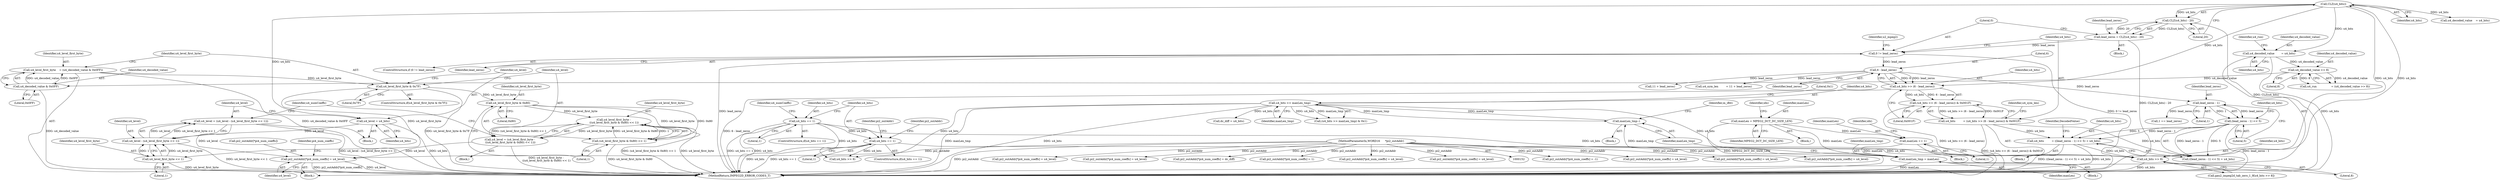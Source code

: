 digraph "0_Android_8b4ed5a23175b7ffa56eea4678db7287f825e985@array" {
"1001020" [label="(Call,pi2_outAddr[*pi4_num_coeffs] = u4_level)"];
"1000996" [label="(Call,u4_level = (u4_level - (u4_level_first_byte << 1)))"];
"1000998" [label="(Call,u4_level - (u4_level_first_byte << 1))"];
"1000993" [label="(Call,u4_level = u4_bits)"];
"1000819" [label="(Call,CLZ(u4_bits))"];
"1000750" [label="(Call,u4_bits >> 8)"];
"1000338" [label="(Call,u4_bits == 1)"];
"1000343" [label="(Call,u4_bits == 1)"];
"1000251" [label="(Call,u4_bits >> maxLen_tmp)"];
"1000244" [label="(Call,maxLen_tmp--)"];
"1000238" [label="(Call,maxLen_tmp = maxLen)"];
"1000216" [label="(Call,maxLen = MPEG2_DCT_DC_SIZE_LEN)"];
"1000227" [label="(Call,maxLen += 1)"];
"1000841" [label="(Call,u4_bits         = ((lead_zeros - 1) << 5) + u4_bits)"];
"1000844" [label="(Call,(lead_zeros - 1) << 5)"];
"1000845" [label="(Call,lead_zeros - 1)"];
"1000832" [label="(Call,6 - lead_zeros)"];
"1000823" [label="(Call,0 != lead_zeros)"];
"1000816" [label="(Call,lead_zeros = CLZ(u4_bits) - 20)"];
"1000818" [label="(Call,CLZ(u4_bits) - 20)"];
"1000827" [label="(Call,u4_bits         = (u4_bits >> (6 - lead_zeros)) & 0x001F)"];
"1000829" [label="(Call,(u4_bits >> (6 - lead_zeros)) & 0x001F)"];
"1000830" [label="(Call,u4_bits >> (6 - lead_zeros))"];
"1001000" [label="(Call,u4_level_first_byte << 1)"];
"1000978" [label="(Call,u4_level_first_byte & 0x7F)"];
"1000972" [label="(Call,u4_level_first_byte    = (u4_decoded_value & 0x0FF))"];
"1000974" [label="(Call,u4_decoded_value & 0x0FF)"];
"1000969" [label="(Call,u4_decoded_value >> 8)"];
"1000964" [label="(Call,u4_decoded_value        = u4_bits)"];
"1000982" [label="(Call,u4_level = (u4_level_first_byte -\n ((u4_level_first_byte & 0x80) << 1)))"];
"1000984" [label="(Call,u4_level_first_byte -\n ((u4_level_first_byte & 0x80) << 1))"];
"1000987" [label="(Call,u4_level_first_byte & 0x80)"];
"1000986" [label="(Call,(u4_level_first_byte & 0x80) << 1)"];
"1000154" [label="(MethodParameterIn,WORD16      *pi2_outAddr)"];
"1000848" [label="(Literal,5)"];
"1000339" [label="(Identifier,u4_bits)"];
"1000992" [label="(Block,)"];
"1000966" [label="(Identifier,u4_bits)"];
"1000977" [label="(ControlStructure,if(u4_level_first_byte & 0x7F))"];
"1000347" [label="(Call,pi2_outAddr[*pi4_num_coeffs] = -1)"];
"1000849" [label="(Identifier,u4_bits)"];
"1000989" [label="(Literal,0x80)"];
"1000828" [label="(Identifier,u4_bits)"];
"1000216" [label="(Call,maxLen = MPEG2_DCT_DC_SIZE_LEN)"];
"1000750" [label="(Call,u4_bits >> 8)"];
"1001021" [label="(Call,pi2_outAddr[*pi4_num_coeffs])"];
"1000851" [label="(Identifier,DecodedValue)"];
"1000832" [label="(Call,6 - lead_zeros)"];
"1000239" [label="(Identifier,maxLen_tmp)"];
"1000252" [label="(Identifier,u4_bits)"];
"1000847" [label="(Literal,1)"];
"1000968" [label="(Identifier,u4_run)"];
"1000247" [label="(Identifier,m_iBit)"];
"1001004" [label="(Identifier,u4_numCoeffs)"];
"1000886" [label="(Call,1 == lead_zeros)"];
"1000217" [label="(Identifier,maxLen)"];
"1000343" [label="(Call,u4_bits == 1)"];
"1000838" [label="(Call,11 + lead_zeros)"];
"1000836" [label="(Call,u4_sym_len         = 11 + lead_zeros)"];
"1000981" [label="(Block,)"];
"1000220" [label="(Identifier,idx)"];
"1000974" [label="(Call,u4_decoded_value & 0x0FF)"];
"1000467" [label="(Call,pi2_outAddr[*pi4_num_coeffs] = u4_level)"];
"1000891" [label="(Call,pi2_outAddr[*pi4_num_coeffs] = u4_level)"];
"1000996" [label="(Call,u4_level = (u4_level - (u4_level_first_byte << 1)))"];
"1000834" [label="(Identifier,lead_zeros)"];
"1000243" [label="(Block,)"];
"1000818" [label="(Call,CLZ(u4_bits) - 20)"];
"1000636" [label="(Call,pi2_outAddr[*pi4_num_coeffs] = u4_level)"];
"1001001" [label="(Identifier,u4_level_first_byte)"];
"1000975" [label="(Identifier,u4_decoded_value)"];
"1000995" [label="(Identifier,u4_bits)"];
"1001025" [label="(Identifier,u4_level)"];
"1000748" [label="(Call,gau2_impeg2d_tab_zero_1_9[u4_bits >> 8])"];
"1000965" [label="(Identifier,u4_decoded_value)"];
"1000706" [label="(Call,pi2_outAddr[*pi4_num_coeffs] = u4_level)"];
"1000980" [label="(Literal,0x7F)"];
"1000240" [label="(Identifier,maxLen)"];
"1000950" [label="(Call,pi2_outAddr[*pi4_num_coeffs] = u4_level)"];
"1000983" [label="(Identifier,u4_level)"];
"1000278" [label="(Call,dc_diff = u4_bits)"];
"1000988" [label="(Identifier,u4_level_first_byte)"];
"1000231" [label="(Identifier,idx)"];
"1000903" [label="(Identifier,u2_mpeg2)"];
"1000971" [label="(Literal,8)"];
"1001002" [label="(Literal,1)"];
"1000821" [label="(Literal,20)"];
"1000844" [label="(Call,(lead_zeros - 1) << 5)"];
"1000229" [label="(Literal,1)"];
"1000303" [label="(Call,pi2_outAddr[*pi4_num_coeffs] = dc_diff)"];
"1000831" [label="(Identifier,u4_bits)"];
"1000356" [label="(Call,pi2_outAddr[*pi4_num_coeffs] = 1)"];
"1000344" [label="(Identifier,u4_bits)"];
"1000843" [label="(Call,((lead_zeros - 1) << 5) + u4_bits)"];
"1000841" [label="(Call,u4_bits         = ((lead_zeros - 1) << 5) + u4_bits)"];
"1000577" [label="(Call,pi2_outAddr[*pi4_num_coeffs] = u4_level)"];
"1000829" [label="(Call,(u4_bits >> (6 - lead_zeros)) & 0x001F)"];
"1000218" [label="(Identifier,MPEG2_DCT_DC_SIZE_LEN)"];
"1000993" [label="(Call,u4_level = u4_bits)"];
"1000990" [label="(Literal,1)"];
"1000338" [label="(Call,u4_bits == 1)"];
"1000846" [label="(Identifier,lead_zeros)"];
"1000820" [label="(Identifier,u4_bits)"];
"1000967" [label="(Call,u4_run                 = (u4_decoded_value >> 8))"];
"1000999" [label="(Identifier,u4_level)"];
"1000425" [label="(Call,u4_bits >> 8)"];
"1000830" [label="(Call,u4_bits >> (6 - lead_zeros))"];
"1000985" [label="(Identifier,u4_level_first_byte)"];
"1000994" [label="(Identifier,u4_level)"];
"1000819" [label="(Call,CLZ(u4_bits))"];
"1000845" [label="(Call,lead_zeros - 1)"];
"1000824" [label="(Literal,0)"];
"1000825" [label="(Identifier,lead_zeros)"];
"1000997" [label="(Identifier,u4_level)"];
"1000253" [label="(Identifier,maxLen_tmp)"];
"1000964" [label="(Call,u4_decoded_value        = u4_bits)"];
"1000842" [label="(Identifier,u4_bits)"];
"1000250" [label="(Call,(u4_bits >> maxLen_tmp) & 0x1)"];
"1000245" [label="(Identifier,maxLen_tmp)"];
"1000822" [label="(ControlStructure,if (0 != lead_zeros))"];
"1000823" [label="(Call,0 != lead_zeros)"];
"1000969" [label="(Call,u4_decoded_value >> 8)"];
"1000232" [label="(Block,)"];
"1000970" [label="(Identifier,u4_decoded_value)"];
"1000972" [label="(Call,u4_level_first_byte    = (u4_decoded_value & 0x0FF))"];
"1000752" [label="(Literal,8)"];
"1000816" [label="(Call,lead_zeros = CLZ(u4_bits) - 20)"];
"1000154" [label="(MethodParameterIn,WORD16      *pi2_outAddr)"];
"1000815" [label="(Block,)"];
"1000349" [label="(Identifier,pi2_outAddr)"];
"1001028" [label="(Identifier,pi4_num_coeffs)"];
"1000827" [label="(Call,u4_bits         = (u4_bits >> (6 - lead_zeros)) & 0x001F)"];
"1000835" [label="(Literal,0x001F)"];
"1000909" [label="(Call,u4_decoded_value    = u4_bits)"];
"1000227" [label="(Call,maxLen += 1)"];
"1000751" [label="(Identifier,u4_bits)"];
"1000833" [label="(Literal,6)"];
"1000211" [label="(Block,)"];
"1000998" [label="(Call,u4_level - (u4_level_first_byte << 1))"];
"1000978" [label="(Call,u4_level_first_byte & 0x7F)"];
"1000973" [label="(Identifier,u4_level_first_byte)"];
"1000817" [label="(Identifier,lead_zeros)"];
"1001064" [label="(MethodReturn,IMPEG2D_ERROR_CODES_T)"];
"1000238" [label="(Call,maxLen_tmp = maxLen)"];
"1001000" [label="(Call,u4_level_first_byte << 1)"];
"1000226" [label="(Block,)"];
"1000340" [label="(Literal,1)"];
"1001020" [label="(Call,pi2_outAddr[*pi4_num_coeffs] = u4_level)"];
"1000251" [label="(Call,u4_bits >> maxLen_tmp)"];
"1000254" [label="(Literal,0x1)"];
"1000794" [label="(Call,pi2_outAddr[*pi4_num_coeffs] = u4_level)"];
"1000986" [label="(Call,(u4_level_first_byte & 0x80) << 1)"];
"1000337" [label="(ControlStructure,if(u4_bits == 1))"];
"1000982" [label="(Call,u4_level = (u4_level_first_byte -\n ((u4_level_first_byte & 0x80) << 1)))"];
"1000979" [label="(Identifier,u4_level_first_byte)"];
"1000984" [label="(Call,u4_level_first_byte -\n ((u4_level_first_byte & 0x80) << 1))"];
"1000960" [label="(Block,)"];
"1000385" [label="(Identifier,u4_numCoeffs)"];
"1000244" [label="(Call,maxLen_tmp--)"];
"1000358" [label="(Identifier,pi2_outAddr)"];
"1000826" [label="(Block,)"];
"1000345" [label="(Literal,1)"];
"1000837" [label="(Identifier,u4_sym_len)"];
"1000976" [label="(Literal,0x0FF)"];
"1000342" [label="(ControlStructure,if(u4_bits == 1))"];
"1000987" [label="(Call,u4_level_first_byte & 0x80)"];
"1000228" [label="(Identifier,maxLen)"];
"1001020" -> "1000960"  [label="AST: "];
"1001020" -> "1001025"  [label="CFG: "];
"1001021" -> "1001020"  [label="AST: "];
"1001025" -> "1001020"  [label="AST: "];
"1001028" -> "1001020"  [label="CFG: "];
"1001020" -> "1001064"  [label="DDG: pi2_outAddr[*pi4_num_coeffs]"];
"1001020" -> "1001064"  [label="DDG: u4_level"];
"1000996" -> "1001020"  [label="DDG: u4_level"];
"1000982" -> "1001020"  [label="DDG: u4_level"];
"1000154" -> "1001020"  [label="DDG: pi2_outAddr"];
"1000996" -> "1000992"  [label="AST: "];
"1000996" -> "1000998"  [label="CFG: "];
"1000997" -> "1000996"  [label="AST: "];
"1000998" -> "1000996"  [label="AST: "];
"1001004" -> "1000996"  [label="CFG: "];
"1000996" -> "1001064"  [label="DDG: u4_level - (u4_level_first_byte << 1)"];
"1000998" -> "1000996"  [label="DDG: u4_level"];
"1000998" -> "1000996"  [label="DDG: u4_level_first_byte << 1"];
"1000998" -> "1001000"  [label="CFG: "];
"1000999" -> "1000998"  [label="AST: "];
"1001000" -> "1000998"  [label="AST: "];
"1000998" -> "1001064"  [label="DDG: u4_level_first_byte << 1"];
"1000993" -> "1000998"  [label="DDG: u4_level"];
"1001000" -> "1000998"  [label="DDG: u4_level_first_byte"];
"1001000" -> "1000998"  [label="DDG: 1"];
"1000993" -> "1000992"  [label="AST: "];
"1000993" -> "1000995"  [label="CFG: "];
"1000994" -> "1000993"  [label="AST: "];
"1000995" -> "1000993"  [label="AST: "];
"1000997" -> "1000993"  [label="CFG: "];
"1000993" -> "1001064"  [label="DDG: u4_bits"];
"1000819" -> "1000993"  [label="DDG: u4_bits"];
"1000819" -> "1000818"  [label="AST: "];
"1000819" -> "1000820"  [label="CFG: "];
"1000820" -> "1000819"  [label="AST: "];
"1000821" -> "1000819"  [label="CFG: "];
"1000819" -> "1000750"  [label="DDG: u4_bits"];
"1000819" -> "1000818"  [label="DDG: u4_bits"];
"1000750" -> "1000819"  [label="DDG: u4_bits"];
"1000819" -> "1000830"  [label="DDG: u4_bits"];
"1000819" -> "1000909"  [label="DDG: u4_bits"];
"1000819" -> "1000964"  [label="DDG: u4_bits"];
"1000750" -> "1000748"  [label="AST: "];
"1000750" -> "1000752"  [label="CFG: "];
"1000751" -> "1000750"  [label="AST: "];
"1000752" -> "1000750"  [label="AST: "];
"1000748" -> "1000750"  [label="CFG: "];
"1000750" -> "1001064"  [label="DDG: u4_bits"];
"1000338" -> "1000750"  [label="DDG: u4_bits"];
"1000343" -> "1000750"  [label="DDG: u4_bits"];
"1000251" -> "1000750"  [label="DDG: u4_bits"];
"1000841" -> "1000750"  [label="DDG: u4_bits"];
"1000338" -> "1000337"  [label="AST: "];
"1000338" -> "1000340"  [label="CFG: "];
"1000339" -> "1000338"  [label="AST: "];
"1000340" -> "1000338"  [label="AST: "];
"1000344" -> "1000338"  [label="CFG: "];
"1000385" -> "1000338"  [label="CFG: "];
"1000338" -> "1001064"  [label="DDG: u4_bits"];
"1000338" -> "1001064"  [label="DDG: u4_bits == 1"];
"1000338" -> "1000343"  [label="DDG: u4_bits"];
"1000338" -> "1000425"  [label="DDG: u4_bits"];
"1000343" -> "1000342"  [label="AST: "];
"1000343" -> "1000345"  [label="CFG: "];
"1000344" -> "1000343"  [label="AST: "];
"1000345" -> "1000343"  [label="AST: "];
"1000349" -> "1000343"  [label="CFG: "];
"1000358" -> "1000343"  [label="CFG: "];
"1000343" -> "1001064"  [label="DDG: u4_bits"];
"1000343" -> "1001064"  [label="DDG: u4_bits == 1"];
"1000343" -> "1000425"  [label="DDG: u4_bits"];
"1000251" -> "1000250"  [label="AST: "];
"1000251" -> "1000253"  [label="CFG: "];
"1000252" -> "1000251"  [label="AST: "];
"1000253" -> "1000251"  [label="AST: "];
"1000254" -> "1000251"  [label="CFG: "];
"1000251" -> "1001064"  [label="DDG: maxLen_tmp"];
"1000251" -> "1001064"  [label="DDG: u4_bits"];
"1000251" -> "1000244"  [label="DDG: maxLen_tmp"];
"1000251" -> "1000250"  [label="DDG: u4_bits"];
"1000251" -> "1000250"  [label="DDG: maxLen_tmp"];
"1000244" -> "1000251"  [label="DDG: maxLen_tmp"];
"1000251" -> "1000278"  [label="DDG: u4_bits"];
"1000251" -> "1000425"  [label="DDG: u4_bits"];
"1000244" -> "1000243"  [label="AST: "];
"1000244" -> "1000245"  [label="CFG: "];
"1000245" -> "1000244"  [label="AST: "];
"1000247" -> "1000244"  [label="CFG: "];
"1000238" -> "1000244"  [label="DDG: maxLen_tmp"];
"1000238" -> "1000232"  [label="AST: "];
"1000238" -> "1000240"  [label="CFG: "];
"1000239" -> "1000238"  [label="AST: "];
"1000240" -> "1000238"  [label="AST: "];
"1000245" -> "1000238"  [label="CFG: "];
"1000238" -> "1001064"  [label="DDG: maxLen"];
"1000216" -> "1000238"  [label="DDG: maxLen"];
"1000227" -> "1000238"  [label="DDG: maxLen"];
"1000216" -> "1000211"  [label="AST: "];
"1000216" -> "1000218"  [label="CFG: "];
"1000217" -> "1000216"  [label="AST: "];
"1000218" -> "1000216"  [label="AST: "];
"1000220" -> "1000216"  [label="CFG: "];
"1000216" -> "1001064"  [label="DDG: MPEG2_DCT_DC_SIZE_LEN"];
"1000216" -> "1000227"  [label="DDG: maxLen"];
"1000227" -> "1000226"  [label="AST: "];
"1000227" -> "1000229"  [label="CFG: "];
"1000228" -> "1000227"  [label="AST: "];
"1000229" -> "1000227"  [label="AST: "];
"1000231" -> "1000227"  [label="CFG: "];
"1000841" -> "1000826"  [label="AST: "];
"1000841" -> "1000843"  [label="CFG: "];
"1000842" -> "1000841"  [label="AST: "];
"1000843" -> "1000841"  [label="AST: "];
"1000851" -> "1000841"  [label="CFG: "];
"1000841" -> "1001064"  [label="DDG: ((lead_zeros - 1) << 5) + u4_bits"];
"1000841" -> "1001064"  [label="DDG: u4_bits"];
"1000844" -> "1000841"  [label="DDG: lead_zeros - 1"];
"1000844" -> "1000841"  [label="DDG: 5"];
"1000827" -> "1000841"  [label="DDG: u4_bits"];
"1000844" -> "1000843"  [label="AST: "];
"1000844" -> "1000848"  [label="CFG: "];
"1000845" -> "1000844"  [label="AST: "];
"1000848" -> "1000844"  [label="AST: "];
"1000849" -> "1000844"  [label="CFG: "];
"1000844" -> "1001064"  [label="DDG: lead_zeros - 1"];
"1000844" -> "1000843"  [label="DDG: lead_zeros - 1"];
"1000844" -> "1000843"  [label="DDG: 5"];
"1000845" -> "1000844"  [label="DDG: lead_zeros"];
"1000845" -> "1000844"  [label="DDG: 1"];
"1000845" -> "1000847"  [label="CFG: "];
"1000846" -> "1000845"  [label="AST: "];
"1000847" -> "1000845"  [label="AST: "];
"1000848" -> "1000845"  [label="CFG: "];
"1000832" -> "1000845"  [label="DDG: lead_zeros"];
"1000845" -> "1000886"  [label="DDG: lead_zeros"];
"1000832" -> "1000830"  [label="AST: "];
"1000832" -> "1000834"  [label="CFG: "];
"1000833" -> "1000832"  [label="AST: "];
"1000834" -> "1000832"  [label="AST: "];
"1000830" -> "1000832"  [label="CFG: "];
"1000832" -> "1000830"  [label="DDG: 6"];
"1000832" -> "1000830"  [label="DDG: lead_zeros"];
"1000823" -> "1000832"  [label="DDG: lead_zeros"];
"1000832" -> "1000836"  [label="DDG: lead_zeros"];
"1000832" -> "1000838"  [label="DDG: lead_zeros"];
"1000823" -> "1000822"  [label="AST: "];
"1000823" -> "1000825"  [label="CFG: "];
"1000824" -> "1000823"  [label="AST: "];
"1000825" -> "1000823"  [label="AST: "];
"1000828" -> "1000823"  [label="CFG: "];
"1000903" -> "1000823"  [label="CFG: "];
"1000823" -> "1001064"  [label="DDG: 0 != lead_zeros"];
"1000823" -> "1001064"  [label="DDG: lead_zeros"];
"1000816" -> "1000823"  [label="DDG: lead_zeros"];
"1000816" -> "1000815"  [label="AST: "];
"1000816" -> "1000818"  [label="CFG: "];
"1000817" -> "1000816"  [label="AST: "];
"1000818" -> "1000816"  [label="AST: "];
"1000824" -> "1000816"  [label="CFG: "];
"1000816" -> "1001064"  [label="DDG: CLZ(u4_bits) - 20"];
"1000818" -> "1000816"  [label="DDG: CLZ(u4_bits)"];
"1000818" -> "1000816"  [label="DDG: 20"];
"1000818" -> "1000821"  [label="CFG: "];
"1000821" -> "1000818"  [label="AST: "];
"1000818" -> "1001064"  [label="DDG: CLZ(u4_bits)"];
"1000827" -> "1000826"  [label="AST: "];
"1000827" -> "1000829"  [label="CFG: "];
"1000828" -> "1000827"  [label="AST: "];
"1000829" -> "1000827"  [label="AST: "];
"1000837" -> "1000827"  [label="CFG: "];
"1000827" -> "1001064"  [label="DDG: (u4_bits >> (6 - lead_zeros)) & 0x001F"];
"1000829" -> "1000827"  [label="DDG: u4_bits >> (6 - lead_zeros)"];
"1000829" -> "1000827"  [label="DDG: 0x001F"];
"1000827" -> "1000843"  [label="DDG: u4_bits"];
"1000829" -> "1000835"  [label="CFG: "];
"1000830" -> "1000829"  [label="AST: "];
"1000835" -> "1000829"  [label="AST: "];
"1000829" -> "1001064"  [label="DDG: u4_bits >> (6 - lead_zeros)"];
"1000830" -> "1000829"  [label="DDG: u4_bits"];
"1000830" -> "1000829"  [label="DDG: 6 - lead_zeros"];
"1000831" -> "1000830"  [label="AST: "];
"1000835" -> "1000830"  [label="CFG: "];
"1000830" -> "1001064"  [label="DDG: 6 - lead_zeros"];
"1001000" -> "1001002"  [label="CFG: "];
"1001001" -> "1001000"  [label="AST: "];
"1001002" -> "1001000"  [label="AST: "];
"1001000" -> "1001064"  [label="DDG: u4_level_first_byte"];
"1000978" -> "1001000"  [label="DDG: u4_level_first_byte"];
"1000978" -> "1000977"  [label="AST: "];
"1000978" -> "1000980"  [label="CFG: "];
"1000979" -> "1000978"  [label="AST: "];
"1000980" -> "1000978"  [label="AST: "];
"1000983" -> "1000978"  [label="CFG: "];
"1000994" -> "1000978"  [label="CFG: "];
"1000978" -> "1001064"  [label="DDG: u4_level_first_byte & 0x7F"];
"1000972" -> "1000978"  [label="DDG: u4_level_first_byte"];
"1000978" -> "1000987"  [label="DDG: u4_level_first_byte"];
"1000972" -> "1000960"  [label="AST: "];
"1000972" -> "1000974"  [label="CFG: "];
"1000973" -> "1000972"  [label="AST: "];
"1000974" -> "1000972"  [label="AST: "];
"1000979" -> "1000972"  [label="CFG: "];
"1000972" -> "1001064"  [label="DDG: u4_decoded_value & 0x0FF"];
"1000974" -> "1000972"  [label="DDG: u4_decoded_value"];
"1000974" -> "1000972"  [label="DDG: 0x0FF"];
"1000974" -> "1000976"  [label="CFG: "];
"1000975" -> "1000974"  [label="AST: "];
"1000976" -> "1000974"  [label="AST: "];
"1000974" -> "1001064"  [label="DDG: u4_decoded_value"];
"1000969" -> "1000974"  [label="DDG: u4_decoded_value"];
"1000969" -> "1000967"  [label="AST: "];
"1000969" -> "1000971"  [label="CFG: "];
"1000970" -> "1000969"  [label="AST: "];
"1000971" -> "1000969"  [label="AST: "];
"1000967" -> "1000969"  [label="CFG: "];
"1000969" -> "1000967"  [label="DDG: u4_decoded_value"];
"1000969" -> "1000967"  [label="DDG: 8"];
"1000964" -> "1000969"  [label="DDG: u4_decoded_value"];
"1000964" -> "1000960"  [label="AST: "];
"1000964" -> "1000966"  [label="CFG: "];
"1000965" -> "1000964"  [label="AST: "];
"1000966" -> "1000964"  [label="AST: "];
"1000968" -> "1000964"  [label="CFG: "];
"1000964" -> "1001064"  [label="DDG: u4_bits"];
"1000982" -> "1000981"  [label="AST: "];
"1000982" -> "1000984"  [label="CFG: "];
"1000983" -> "1000982"  [label="AST: "];
"1000984" -> "1000982"  [label="AST: "];
"1001004" -> "1000982"  [label="CFG: "];
"1000982" -> "1001064"  [label="DDG: u4_level_first_byte -\n ((u4_level_first_byte & 0x80) << 1)"];
"1000984" -> "1000982"  [label="DDG: u4_level_first_byte"];
"1000984" -> "1000982"  [label="DDG: (u4_level_first_byte & 0x80) << 1"];
"1000984" -> "1000986"  [label="CFG: "];
"1000985" -> "1000984"  [label="AST: "];
"1000986" -> "1000984"  [label="AST: "];
"1000984" -> "1001064"  [label="DDG: (u4_level_first_byte & 0x80) << 1"];
"1000984" -> "1001064"  [label="DDG: u4_level_first_byte"];
"1000987" -> "1000984"  [label="DDG: u4_level_first_byte"];
"1000986" -> "1000984"  [label="DDG: u4_level_first_byte & 0x80"];
"1000986" -> "1000984"  [label="DDG: 1"];
"1000987" -> "1000986"  [label="AST: "];
"1000987" -> "1000989"  [label="CFG: "];
"1000988" -> "1000987"  [label="AST: "];
"1000989" -> "1000987"  [label="AST: "];
"1000990" -> "1000987"  [label="CFG: "];
"1000987" -> "1000986"  [label="DDG: u4_level_first_byte"];
"1000987" -> "1000986"  [label="DDG: 0x80"];
"1000986" -> "1000990"  [label="CFG: "];
"1000990" -> "1000986"  [label="AST: "];
"1000986" -> "1001064"  [label="DDG: u4_level_first_byte & 0x80"];
"1000154" -> "1000152"  [label="AST: "];
"1000154" -> "1001064"  [label="DDG: pi2_outAddr"];
"1000154" -> "1000303"  [label="DDG: pi2_outAddr"];
"1000154" -> "1000347"  [label="DDG: pi2_outAddr"];
"1000154" -> "1000356"  [label="DDG: pi2_outAddr"];
"1000154" -> "1000467"  [label="DDG: pi2_outAddr"];
"1000154" -> "1000577"  [label="DDG: pi2_outAddr"];
"1000154" -> "1000636"  [label="DDG: pi2_outAddr"];
"1000154" -> "1000706"  [label="DDG: pi2_outAddr"];
"1000154" -> "1000794"  [label="DDG: pi2_outAddr"];
"1000154" -> "1000891"  [label="DDG: pi2_outAddr"];
"1000154" -> "1000950"  [label="DDG: pi2_outAddr"];
}

